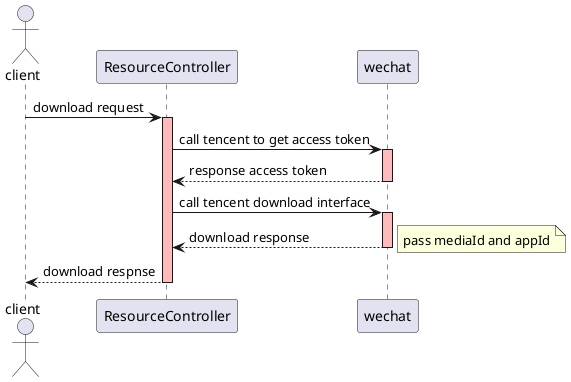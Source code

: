 @startuml
actor client
client -> ResourceController: download request
activate ResourceController #FFBBBB

ResourceController -> wechat: call tencent to get access token
activate wechat #FFBBBB
ResourceController <-- wechat: response access token
deactivate wechat

ResourceController -> wechat: call tencent download interface
activate wechat #FFBBBB
ResourceController <-- wechat: download response
note right: pass mediaId and appId
deactivate wechat


client <-- ResourceController: download respnse
deactivate ResourceController
@enduml